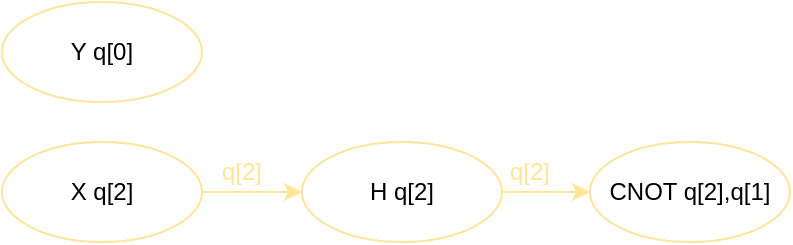 <mxfile version="21.3.3" type="github">
  <diagram name="第 1 页" id="lV_z2JLoBa8YrTkMGzXM">
    <mxGraphModel dx="954" dy="620" grid="1" gridSize="10" guides="1" tooltips="1" connect="1" arrows="1" fold="1" page="1" pageScale="1" pageWidth="827" pageHeight="1169" math="0" shadow="0">
      <root>
        <mxCell id="0" />
        <mxCell id="1" parent="0" />
        <mxCell id="sAkVM4_gwLUQx74Tj24Q-17" value="Y q[0]" style="ellipse;whiteSpace=wrap;html=1;strokeColor=#FFE599;" vertex="1" parent="1">
          <mxGeometry x="150" y="460" width="100" height="50" as="geometry" />
        </mxCell>
        <mxCell id="sAkVM4_gwLUQx74Tj24Q-22" style="edgeStyle=orthogonalEdgeStyle;rounded=0;orthogonalLoop=1;jettySize=auto;html=1;exitX=1;exitY=0.5;exitDx=0;exitDy=0;entryX=0;entryY=0.5;entryDx=0;entryDy=0;strokeColor=#FFE599;" edge="1" parent="1" source="sAkVM4_gwLUQx74Tj24Q-18" target="sAkVM4_gwLUQx74Tj24Q-20">
          <mxGeometry relative="1" as="geometry" />
        </mxCell>
        <mxCell id="sAkVM4_gwLUQx74Tj24Q-18" value="H q[2]" style="ellipse;whiteSpace=wrap;html=1;strokeColor=#FFE599;" vertex="1" parent="1">
          <mxGeometry x="300" y="530" width="100" height="50" as="geometry" />
        </mxCell>
        <mxCell id="sAkVM4_gwLUQx74Tj24Q-21" style="edgeStyle=orthogonalEdgeStyle;rounded=0;orthogonalLoop=1;jettySize=auto;html=1;exitX=1;exitY=0.5;exitDx=0;exitDy=0;entryX=0;entryY=0.5;entryDx=0;entryDy=0;strokeColor=#FFE599;" edge="1" parent="1" source="sAkVM4_gwLUQx74Tj24Q-19" target="sAkVM4_gwLUQx74Tj24Q-18">
          <mxGeometry relative="1" as="geometry" />
        </mxCell>
        <mxCell id="sAkVM4_gwLUQx74Tj24Q-19" value="X q[2]" style="ellipse;whiteSpace=wrap;html=1;strokeColor=#FFE599;" vertex="1" parent="1">
          <mxGeometry x="150" y="530" width="100" height="50" as="geometry" />
        </mxCell>
        <mxCell id="sAkVM4_gwLUQx74Tj24Q-20" value="CNOT q[2],q[1]" style="ellipse;whiteSpace=wrap;html=1;strokeColor=#FFE599;" vertex="1" parent="1">
          <mxGeometry x="444" y="530" width="100" height="50" as="geometry" />
        </mxCell>
        <mxCell id="sAkVM4_gwLUQx74Tj24Q-23" value="q[2]" style="text;html=1;strokeColor=none;fillColor=none;align=center;verticalAlign=middle;whiteSpace=wrap;rounded=0;fontColor=#FFE599;" vertex="1" parent="1">
          <mxGeometry x="240" y="530" width="60" height="30" as="geometry" />
        </mxCell>
        <mxCell id="sAkVM4_gwLUQx74Tj24Q-24" value="q[2]" style="text;html=1;strokeColor=none;fillColor=none;align=center;verticalAlign=middle;whiteSpace=wrap;rounded=0;fontColor=#FFE599;" vertex="1" parent="1">
          <mxGeometry x="384" y="530" width="60" height="30" as="geometry" />
        </mxCell>
      </root>
    </mxGraphModel>
  </diagram>
</mxfile>
